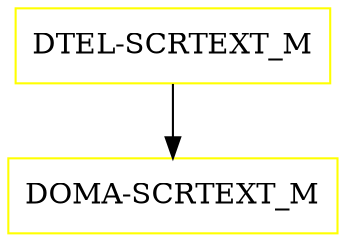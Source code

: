 digraph G {
  "DTEL-SCRTEXT_M" [shape=box,color=yellow];
  "DOMA-SCRTEXT_M" [shape=box,color=yellow,URL="./DOMA_SCRTEXT_M.html"];
  "DTEL-SCRTEXT_M" -> "DOMA-SCRTEXT_M";
}
